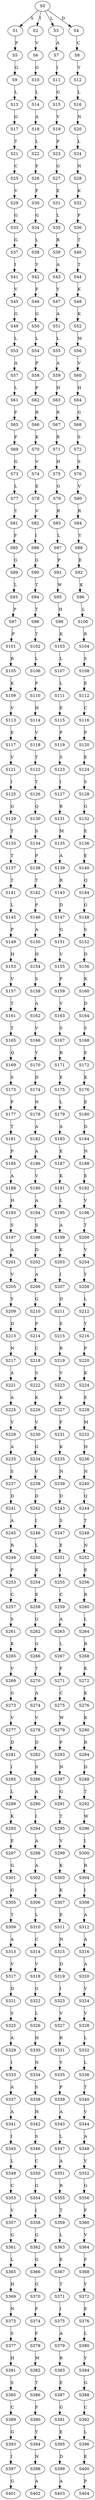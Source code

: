strict digraph  {
	S0 -> S1 [ label = S ];
	S0 -> S2 [ label = I ];
	S0 -> S3 [ label = L ];
	S0 -> S4 [ label = D ];
	S1 -> S5 [ label = F ];
	S2 -> S6 [ label = V ];
	S3 -> S7 [ label = A ];
	S4 -> S8 [ label = C ];
	S5 -> S9 [ label = G ];
	S6 -> S10 [ label = G ];
	S7 -> S11 [ label = I ];
	S8 -> S12 [ label = Y ];
	S9 -> S13 [ label = L ];
	S10 -> S14 [ label = L ];
	S11 -> S15 [ label = G ];
	S12 -> S16 [ label = L ];
	S13 -> S17 [ label = G ];
	S14 -> S18 [ label = A ];
	S15 -> S19 [ label = V ];
	S16 -> S20 [ label = N ];
	S17 -> S21 [ label = T ];
	S18 -> S22 [ label = L ];
	S19 -> S23 [ label = P ];
	S20 -> S24 [ label = L ];
	S21 -> S25 [ label = C ];
	S22 -> S26 [ label = F ];
	S23 -> S27 [ label = G ];
	S24 -> S28 [ label = N ];
	S25 -> S29 [ label = V ];
	S26 -> S30 [ label = F ];
	S27 -> S31 [ label = E ];
	S28 -> S32 [ label = K ];
	S29 -> S33 [ label = G ];
	S30 -> S34 [ label = G ];
	S31 -> S35 [ label = L ];
	S32 -> S36 [ label = F ];
	S33 -> S37 [ label = G ];
	S34 -> S38 [ label = L ];
	S35 -> S39 [ label = R ];
	S36 -> S40 [ label = T ];
	S37 -> S41 [ label = I ];
	S38 -> S42 [ label = Y ];
	S39 -> S43 [ label = A ];
	S40 -> S44 [ label = T ];
	S41 -> S45 [ label = V ];
	S42 -> S46 [ label = F ];
	S43 -> S47 [ label = Y ];
	S44 -> S48 [ label = K ];
	S45 -> S49 [ label = G ];
	S46 -> S50 [ label = G ];
	S47 -> S51 [ label = A ];
	S48 -> S52 [ label = K ];
	S49 -> S53 [ label = L ];
	S50 -> S54 [ label = L ];
	S51 -> S55 [ label = L ];
	S52 -> S56 [ label = M ];
	S53 -> S57 [ label = A ];
	S54 -> S58 [ label = P ];
	S55 -> S59 [ label = A ];
	S56 -> S60 [ label = V ];
	S57 -> S61 [ label = L ];
	S58 -> S62 [ label = P ];
	S59 -> S63 [ label = H ];
	S60 -> S64 [ label = H ];
	S61 -> S65 [ label = F ];
	S62 -> S66 [ label = R ];
	S63 -> S67 [ label = R ];
	S64 -> S68 [ label = G ];
	S65 -> S69 [ label = F ];
	S66 -> S70 [ label = K ];
	S67 -> S71 [ label = R ];
	S68 -> S72 [ label = S ];
	S69 -> S73 [ label = G ];
	S70 -> S74 [ label = V ];
	S71 -> S75 [ label = H ];
	S72 -> S76 [ label = S ];
	S73 -> S77 [ label = L ];
	S74 -> S78 [ label = E ];
	S75 -> S79 [ label = G ];
	S76 -> S80 [ label = V ];
	S77 -> S81 [ label = Y ];
	S78 -> S82 [ label = V ];
	S79 -> S83 [ label = R ];
	S80 -> S84 [ label = R ];
	S81 -> S85 [ label = F ];
	S82 -> S86 [ label = I ];
	S83 -> S87 [ label = L ];
	S84 -> S88 [ label = Y ];
	S85 -> S89 [ label = G ];
	S86 -> S90 [ label = G ];
	S87 -> S91 [ label = P ];
	S88 -> S92 [ label = E ];
	S89 -> S93 [ label = L ];
	S90 -> S94 [ label = T ];
	S91 -> S95 [ label = W ];
	S92 -> S96 [ label = K ];
	S93 -> S97 [ label = P ];
	S94 -> S98 [ label = T ];
	S95 -> S99 [ label = H ];
	S96 -> S100 [ label = L ];
	S97 -> S101 [ label = P ];
	S98 -> S102 [ label = T ];
	S99 -> S103 [ label = K ];
	S100 -> S104 [ label = R ];
	S101 -> S105 [ label = R ];
	S102 -> S106 [ label = L ];
	S103 -> S107 [ label = L ];
	S104 -> S108 [ label = S ];
	S105 -> S109 [ label = K ];
	S106 -> S110 [ label = P ];
	S107 -> S111 [ label = L ];
	S108 -> S112 [ label = E ];
	S109 -> S113 [ label = V ];
	S110 -> S114 [ label = H ];
	S111 -> S115 [ label = E ];
	S112 -> S116 [ label = C ];
	S113 -> S117 [ label = E ];
	S114 -> S118 [ label = V ];
	S115 -> S119 [ label = P ];
	S116 -> S120 [ label = P ];
	S117 -> S121 [ label = V ];
	S118 -> S122 [ label = T ];
	S119 -> S123 [ label = S ];
	S120 -> S124 [ label = E ];
	S121 -> S125 [ label = I ];
	S122 -> S126 [ label = T ];
	S123 -> S127 [ label = I ];
	S124 -> S128 [ label = S ];
	S125 -> S129 [ label = G ];
	S126 -> S130 [ label = Q ];
	S127 -> S131 [ label = R ];
	S128 -> S132 [ label = G ];
	S129 -> S133 [ label = T ];
	S130 -> S134 [ label = S ];
	S131 -> S135 [ label = M ];
	S132 -> S136 [ label = E ];
	S133 -> S137 [ label = T ];
	S134 -> S138 [ label = P ];
	S135 -> S139 [ label = A ];
	S136 -> S140 [ label = E ];
	S137 -> S141 [ label = T ];
	S138 -> S142 [ label = T ];
	S139 -> S143 [ label = R ];
	S140 -> S144 [ label = Q ];
	S141 -> S145 [ label = L ];
	S142 -> S146 [ label = P ];
	S143 -> S147 [ label = D ];
	S144 -> S148 [ label = G ];
	S145 -> S149 [ label = P ];
	S146 -> S150 [ label = A ];
	S147 -> S151 [ label = G ];
	S148 -> S152 [ label = S ];
	S149 -> S153 [ label = H ];
	S150 -> S154 [ label = H ];
	S151 -> S155 [ label = V ];
	S152 -> S156 [ label = D ];
	S153 -> S157 [ label = V ];
	S154 -> S158 [ label = S ];
	S155 -> S159 [ label = P ];
	S156 -> S160 [ label = K ];
	S157 -> S161 [ label = T ];
	S158 -> S162 [ label = A ];
	S159 -> S163 [ label = V ];
	S160 -> S164 [ label = D ];
	S161 -> S165 [ label = T ];
	S162 -> S166 [ label = V ];
	S163 -> S167 [ label = S ];
	S164 -> S168 [ label = S ];
	S165 -> S169 [ label = Q ];
	S166 -> S170 [ label = Y ];
	S167 -> S171 [ label = R ];
	S168 -> S172 [ label = E ];
	S169 -> S173 [ label = S ];
	S170 -> S174 [ label = D ];
	S171 -> S175 [ label = E ];
	S172 -> S176 [ label = K ];
	S173 -> S177 [ label = P ];
	S174 -> S178 [ label = N ];
	S175 -> S179 [ label = L ];
	S176 -> S180 [ label = E ];
	S177 -> S181 [ label = T ];
	S178 -> S182 [ label = A ];
	S179 -> S183 [ label = A ];
	S180 -> S184 [ label = D ];
	S181 -> S185 [ label = P ];
	S182 -> S186 [ label = A ];
	S183 -> S187 [ label = E ];
	S184 -> S188 [ label = N ];
	S185 -> S189 [ label = A ];
	S186 -> S190 [ label = V ];
	S187 -> S191 [ label = K ];
	S188 -> S192 [ label = E ];
	S189 -> S193 [ label = H ];
	S190 -> S194 [ label = A ];
	S191 -> S195 [ label = L ];
	S192 -> S196 [ label = V ];
	S193 -> S197 [ label = S ];
	S194 -> S198 [ label = S ];
	S195 -> S199 [ label = A ];
	S196 -> S200 [ label = T ];
	S197 -> S201 [ label = A ];
	S198 -> S202 [ label = D ];
	S199 -> S203 [ label = K ];
	S200 -> S204 [ label = V ];
	S201 -> S205 [ label = V ];
	S202 -> S206 [ label = A ];
	S203 -> S207 [ label = I ];
	S204 -> S208 [ label = Y ];
	S205 -> S209 [ label = Y ];
	S206 -> S210 [ label = G ];
	S207 -> S211 [ label = D ];
	S208 -> S212 [ label = L ];
	S209 -> S213 [ label = D ];
	S210 -> S214 [ label = P ];
	S211 -> S215 [ label = E ];
	S212 -> S216 [ label = Y ];
	S213 -> S217 [ label = N ];
	S214 -> S218 [ label = C ];
	S215 -> S219 [ label = R ];
	S216 -> S220 [ label = P ];
	S217 -> S221 [ label = A ];
	S218 -> S222 [ label = S ];
	S219 -> S223 [ label = V ];
	S220 -> S224 [ label = K ];
	S221 -> S225 [ label = A ];
	S222 -> S226 [ label = K ];
	S223 -> S227 [ label = K ];
	S224 -> S228 [ label = E ];
	S225 -> S229 [ label = V ];
	S226 -> S230 [ label = V ];
	S227 -> S231 [ label = F ];
	S228 -> S232 [ label = M ];
	S229 -> S233 [ label = A ];
	S230 -> S234 [ label = G ];
	S231 -> S235 [ label = K ];
	S232 -> S236 [ label = H ];
	S233 -> S237 [ label = S ];
	S234 -> S238 [ label = V ];
	S235 -> S239 [ label = N ];
	S236 -> S240 [ label = N ];
	S237 -> S241 [ label = D ];
	S238 -> S242 [ label = D ];
	S239 -> S243 [ label = D ];
	S240 -> S244 [ label = Q ];
	S241 -> S245 [ label = A ];
	S242 -> S246 [ label = I ];
	S243 -> S247 [ label = S ];
	S244 -> S248 [ label = T ];
	S245 -> S249 [ label = R ];
	S246 -> S250 [ label = L ];
	S247 -> S251 [ label = E ];
	S248 -> S252 [ label = N ];
	S249 -> S253 [ label = P ];
	S250 -> S254 [ label = K ];
	S251 -> S255 [ label = I ];
	S252 -> S256 [ label = E ];
	S253 -> S257 [ label = C ];
	S254 -> S258 [ label = E ];
	S255 -> S259 [ label = C ];
	S256 -> S260 [ label = R ];
	S257 -> S261 [ label = S ];
	S258 -> S262 [ label = G ];
	S259 -> S263 [ label = A ];
	S260 -> S264 [ label = L ];
	S261 -> S265 [ label = K ];
	S262 -> S266 [ label = G ];
	S263 -> S267 [ label = L ];
	S264 -> S268 [ label = R ];
	S265 -> S269 [ label = V ];
	S266 -> S270 [ label = T ];
	S267 -> S271 [ label = F ];
	S268 -> S272 [ label = K ];
	S269 -> S273 [ label = G ];
	S270 -> S274 [ label = A ];
	S271 -> S275 [ label = C ];
	S272 -> S276 [ label = K ];
	S273 -> S277 [ label = V ];
	S274 -> S278 [ label = V ];
	S275 -> S279 [ label = W ];
	S276 -> S280 [ label = K ];
	S277 -> S281 [ label = D ];
	S278 -> S282 [ label = D ];
	S279 -> S283 [ label = P ];
	S280 -> S284 [ label = R ];
	S281 -> S285 [ label = I ];
	S282 -> S286 [ label = S ];
	S283 -> S287 [ label = N ];
	S284 -> S288 [ label = D ];
	S285 -> S289 [ label = L ];
	S286 -> S290 [ label = A ];
	S287 -> S291 [ label = G ];
	S288 -> S292 [ label = T ];
	S289 -> S293 [ label = K ];
	S290 -> S294 [ label = I ];
	S291 -> S295 [ label = T ];
	S292 -> S296 [ label = W ];
	S293 -> S297 [ label = E ];
	S294 -> S298 [ label = A ];
	S295 -> S299 [ label = V ];
	S296 -> S300 [ label = I ];
	S297 -> S301 [ label = G ];
	S298 -> S302 [ label = A ];
	S299 -> S303 [ label = K ];
	S300 -> S304 [ label = R ];
	S301 -> S305 [ label = G ];
	S302 -> S306 [ label = I ];
	S303 -> S307 [ label = K ];
	S304 -> S308 [ label = I ];
	S305 -> S309 [ label = T ];
	S306 -> S310 [ label = L ];
	S307 -> S311 [ label = E ];
	S308 -> S312 [ label = A ];
	S309 -> S313 [ label = A ];
	S310 -> S314 [ label = C ];
	S311 -> S315 [ label = N ];
	S312 -> S316 [ label = A ];
	S313 -> S317 [ label = V ];
	S314 -> S318 [ label = V ];
	S315 -> S319 [ label = D ];
	S316 -> S320 [ label = A ];
	S317 -> S321 [ label = D ];
	S318 -> S322 [ label = G ];
	S319 -> S323 [ label = I ];
	S320 -> S324 [ label = V ];
	S321 -> S325 [ label = S ];
	S322 -> S326 [ label = L ];
	S323 -> S327 [ label = V ];
	S324 -> S328 [ label = V ];
	S325 -> S329 [ label = A ];
	S326 -> S330 [ label = H ];
	S327 -> S331 [ label = R ];
	S328 -> S332 [ label = L ];
	S329 -> S333 [ label = I ];
	S330 -> S334 [ label = N ];
	S331 -> S335 [ label = Y ];
	S332 -> S336 [ label = L ];
	S333 -> S337 [ label = A ];
	S334 -> S338 [ label = S ];
	S335 -> S339 [ label = P ];
	S336 -> S340 [ label = T ];
	S337 -> S341 [ label = A ];
	S338 -> S342 [ label = H ];
	S339 -> S343 [ label = A ];
	S340 -> S344 [ label = V ];
	S341 -> S345 [ label = I ];
	S342 -> S346 [ label = S ];
	S343 -> S347 [ label = L ];
	S344 -> S348 [ label = A ];
	S345 -> S349 [ label = L ];
	S346 -> S350 [ label = C ];
	S347 -> S351 [ label = A ];
	S348 -> S352 [ label = V ];
	S349 -> S353 [ label = C ];
	S350 -> S354 [ label = G ];
	S351 -> S355 [ label = R ];
	S352 -> S356 [ label = G ];
	S353 -> S357 [ label = V ];
	S354 -> S358 [ label = I ];
	S355 -> S359 [ label = T ];
	S356 -> S360 [ label = F ];
	S357 -> S361 [ label = G ];
	S358 -> S362 [ label = G ];
	S359 -> S363 [ label = L ];
	S360 -> S364 [ label = V ];
	S361 -> S365 [ label = L ];
	S362 -> S366 [ label = G ];
	S363 -> S367 [ label = E ];
	S364 -> S368 [ label = F ];
	S365 -> S369 [ label = H ];
	S366 -> S370 [ label = G ];
	S367 -> S371 [ label = T ];
	S368 -> S372 [ label = Y ];
	S369 -> S373 [ label = N ];
	S370 -> S374 [ label = F ];
	S371 -> S375 [ label = I ];
	S372 -> S376 [ label = E ];
	S373 -> S377 [ label = S ];
	S374 -> S378 [ label = F ];
	S375 -> S379 [ label = A ];
	S376 -> S380 [ label = L ];
	S377 -> S381 [ label = H ];
	S378 -> S382 [ label = M ];
	S379 -> S383 [ label = R ];
	S380 -> S384 [ label = Y ];
	S381 -> S385 [ label = S ];
	S382 -> S386 [ label = T ];
	S383 -> S387 [ label = E ];
	S384 -> S388 [ label = G ];
	S385 -> S389 [ label = C ];
	S386 -> S390 [ label = F ];
	S387 -> S391 [ label = G ];
	S388 -> S392 [ label = C ];
	S389 -> S393 [ label = G ];
	S390 -> S394 [ label = Y ];
	S391 -> S395 [ label = E ];
	S392 -> S396 [ label = L ];
	S393 -> S397 [ label = I ];
	S394 -> S398 [ label = N ];
	S395 -> S399 [ label = D ];
	S396 -> S400 [ label = E ];
	S397 -> S401 [ label = G ];
	S398 -> S402 [ label = A ];
	S399 -> S403 [ label = A ];
	S400 -> S404 [ label = P ];
}
